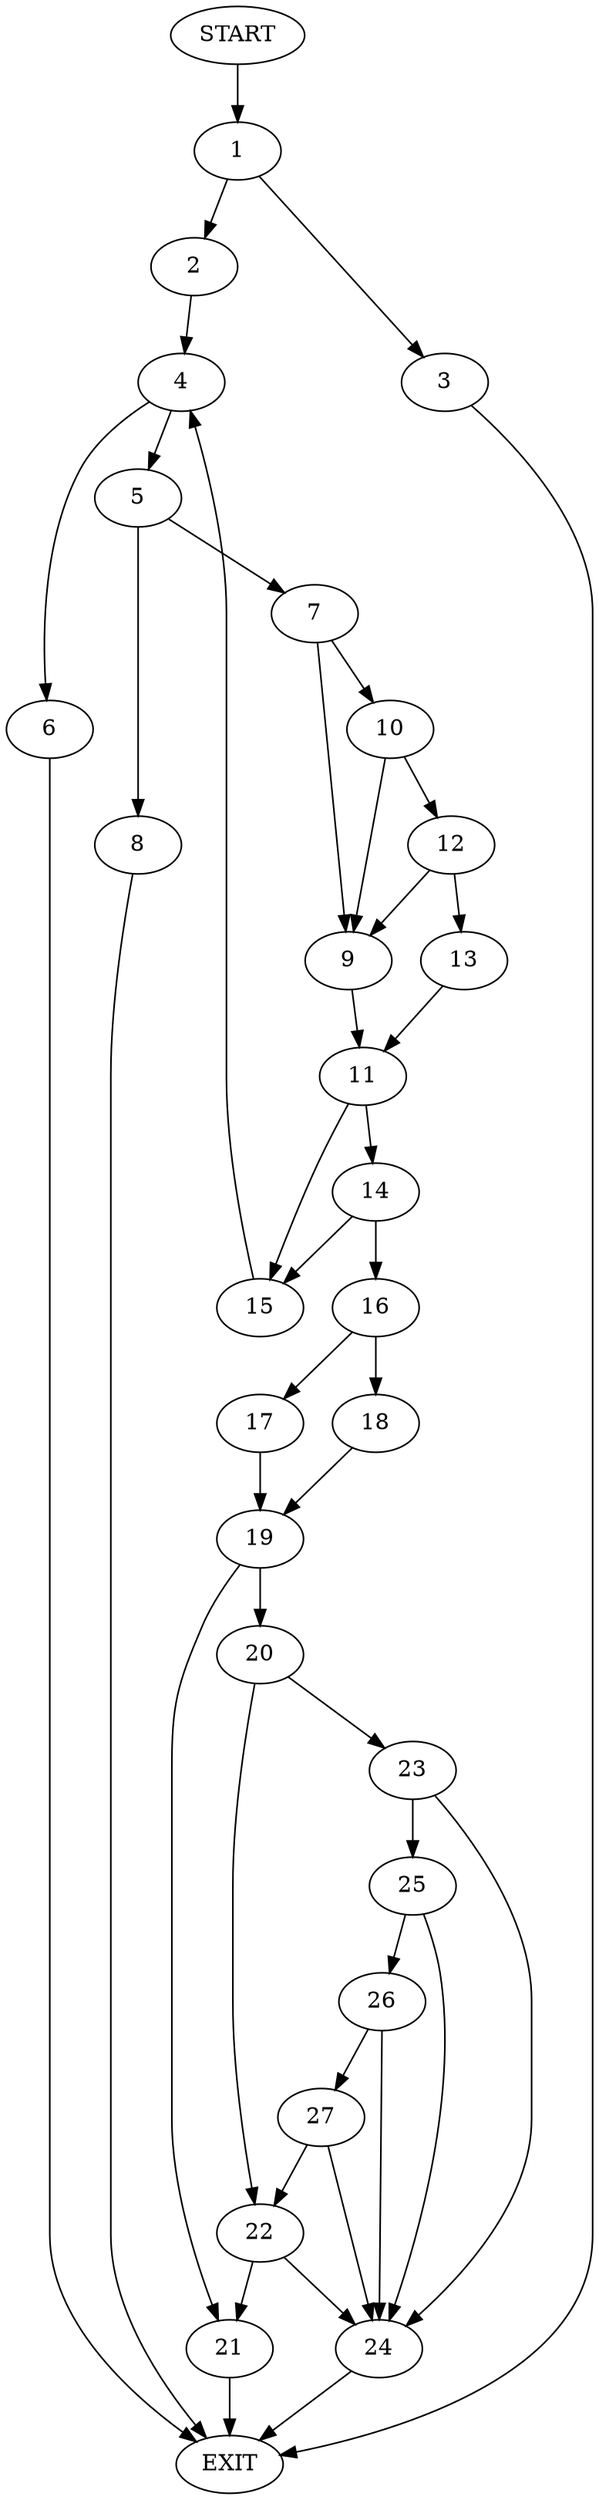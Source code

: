 digraph {
0 [label="START"]
28 [label="EXIT"]
0 -> 1
1 -> 2
1 -> 3
3 -> 28
2 -> 4
4 -> 5
4 -> 6
5 -> 7
5 -> 8
6 -> 28
7 -> 9
7 -> 10
8 -> 28
9 -> 11
10 -> 12
10 -> 9
12 -> 13
12 -> 9
13 -> 11
11 -> 14
11 -> 15
15 -> 4
14 -> 15
14 -> 16
16 -> 17
16 -> 18
18 -> 19
17 -> 19
19 -> 20
19 -> 21
20 -> 22
20 -> 23
21 -> 28
22 -> 21
22 -> 24
23 -> 25
23 -> 24
24 -> 28
25 -> 26
25 -> 24
26 -> 27
26 -> 24
27 -> 22
27 -> 24
}
